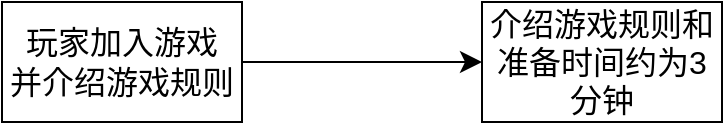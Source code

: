 <mxfile version="22.1.3" type="github">
  <diagram name="第 1 页" id="oUR2k8ytDiDzO2kThyHG">
    <mxGraphModel dx="359" dy="616" grid="0" gridSize="10" guides="1" tooltips="1" connect="1" arrows="1" fold="1" page="0" pageScale="1" pageWidth="827" pageHeight="1169" math="0" shadow="0">
      <root>
        <mxCell id="0" />
        <mxCell id="1" parent="0" />
        <mxCell id="sdmP8T2ED1dhxMbrldsv-5" value="" style="edgeStyle=none;curved=1;rounded=0;orthogonalLoop=1;jettySize=auto;html=1;fontSize=12;startSize=8;endSize=8;" edge="1" parent="1" source="sdmP8T2ED1dhxMbrldsv-1" target="sdmP8T2ED1dhxMbrldsv-4">
          <mxGeometry relative="1" as="geometry" />
        </mxCell>
        <mxCell id="sdmP8T2ED1dhxMbrldsv-1" value="玩家加入游戏&lt;br&gt;并介绍游戏规则" style="whiteSpace=wrap;html=1;fontSize=16;" vertex="1" parent="1">
          <mxGeometry x="132" y="80" width="120" height="60" as="geometry" />
        </mxCell>
        <mxCell id="sdmP8T2ED1dhxMbrldsv-4" value="介绍游戏规则和准备时间约为3分钟" style="whiteSpace=wrap;html=1;fontSize=16;" vertex="1" parent="1">
          <mxGeometry x="372" y="80" width="120" height="60" as="geometry" />
        </mxCell>
      </root>
    </mxGraphModel>
  </diagram>
</mxfile>
